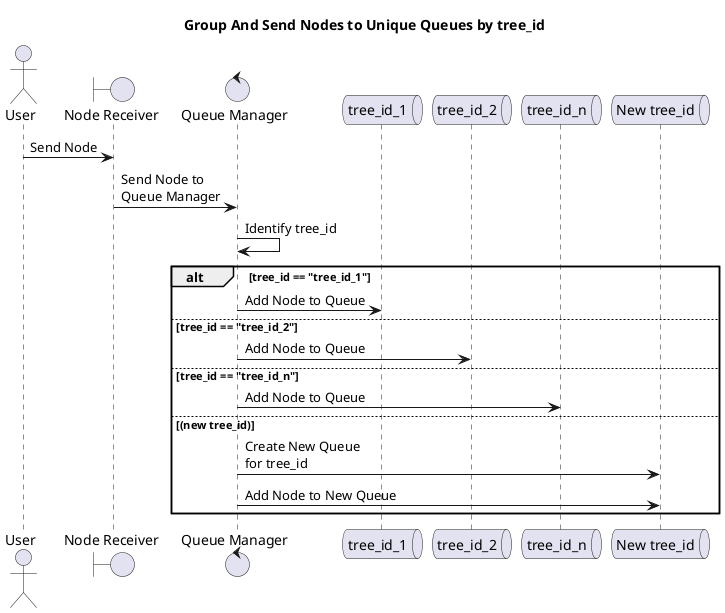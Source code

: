 @startuml
title Group And Send Nodes to Unique Queues by tree_id

actor User
boundary "Node Receiver" as NodeReceiver
control "Queue Manager" as QueueManager
Queue "tree_id_1" as Queue1
Queue "tree_id_2" as Queue2
Queue "tree_id_n" as QueueN
Queue "New tree_id" as Queue

User -> NodeReceiver: Send Node
NodeReceiver -> QueueManager: Send Node to\nQueue Manager
QueueManager -> QueueManager: Identify tree_id
alt tree_id == "tree_id_1"
    QueueManager -> Queue1: Add Node to Queue
else tree_id == "tree_id_2"
    QueueManager -> Queue2: Add Node to Queue
else tree_id == "tree_id_n"
    QueueManager -> QueueN: Add Node to Queue
else (new tree_id)
    QueueManager -> Queue: Create New Queue\nfor tree_id
    QueueManager -> Queue: Add Node to New Queue
end

@enduml